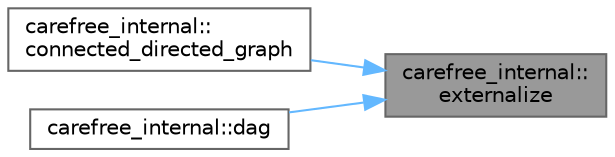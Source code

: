 digraph "carefree_internal::externalize"
{
 // LATEX_PDF_SIZE
  bgcolor="transparent";
  edge [fontname=Helvetica,fontsize=10,labelfontname=Helvetica,labelfontsize=10];
  node [fontname=Helvetica,fontsize=10,shape=box,height=0.2,width=0.4];
  rankdir="RL";
  Node1 [id="Node000001",label="carefree_internal::\lexternalize",height=0.2,width=0.4,color="gray40", fillcolor="grey60", style="filled", fontcolor="black",tooltip=" "];
  Node1 -> Node2 [id="edge1_Node000001_Node000002",dir="back",color="steelblue1",style="solid",tooltip=" "];
  Node2 [id="Node000002",label="carefree_internal::\lconnected_directed_graph",height=0.2,width=0.4,color="grey40", fillcolor="white", style="filled",URL="$namespacecarefree__internal.html#a724484c7eb7b8b55dd4c794862746903",tooltip=" "];
  Node1 -> Node3 [id="edge2_Node000001_Node000003",dir="back",color="steelblue1",style="solid",tooltip=" "];
  Node3 [id="Node000003",label="carefree_internal::dag",height=0.2,width=0.4,color="grey40", fillcolor="white", style="filled",URL="$namespacecarefree__internal.html#a28dda1f852ebd11512dd66590a94b96f",tooltip=" "];
}
